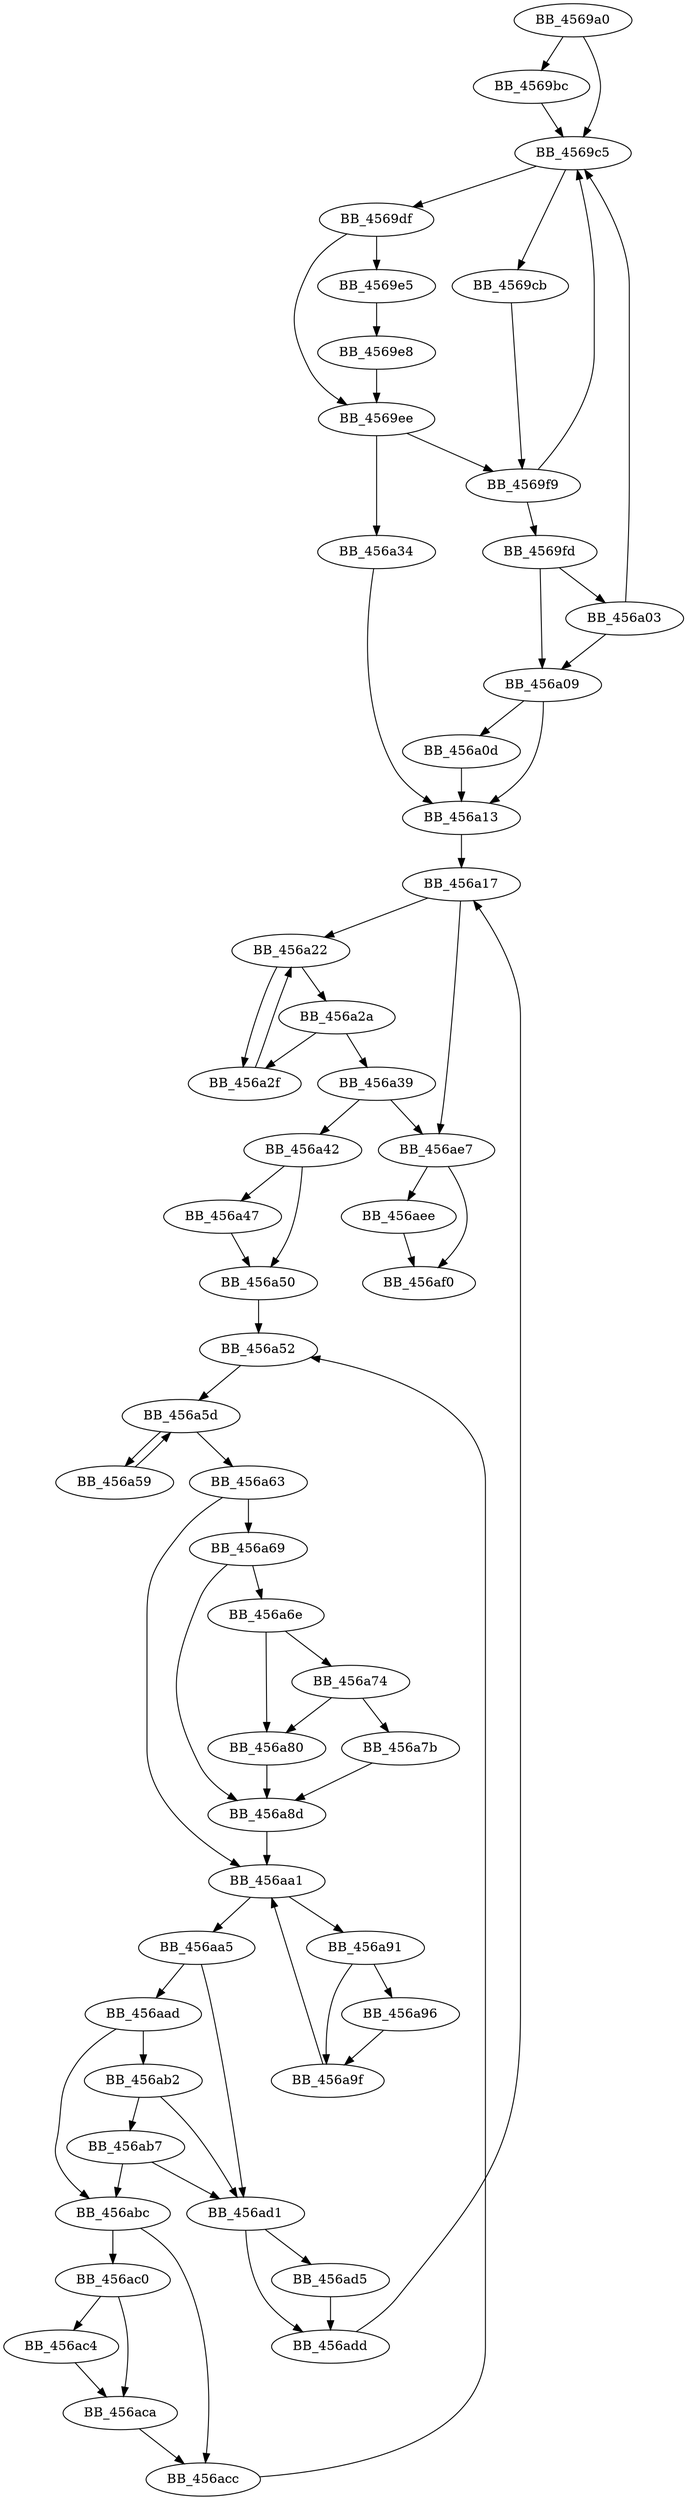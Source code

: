 DiGraph sub_4569A0{
BB_4569a0->BB_4569bc
BB_4569a0->BB_4569c5
BB_4569bc->BB_4569c5
BB_4569c5->BB_4569cb
BB_4569c5->BB_4569df
BB_4569cb->BB_4569f9
BB_4569df->BB_4569e5
BB_4569df->BB_4569ee
BB_4569e5->BB_4569e8
BB_4569e8->BB_4569ee
BB_4569ee->BB_4569f9
BB_4569ee->BB_456a34
BB_4569f9->BB_4569c5
BB_4569f9->BB_4569fd
BB_4569fd->BB_456a03
BB_4569fd->BB_456a09
BB_456a03->BB_4569c5
BB_456a03->BB_456a09
BB_456a09->BB_456a0d
BB_456a09->BB_456a13
BB_456a0d->BB_456a13
BB_456a13->BB_456a17
BB_456a17->BB_456a22
BB_456a17->BB_456ae7
BB_456a22->BB_456a2a
BB_456a22->BB_456a2f
BB_456a2a->BB_456a2f
BB_456a2a->BB_456a39
BB_456a2f->BB_456a22
BB_456a34->BB_456a13
BB_456a39->BB_456a42
BB_456a39->BB_456ae7
BB_456a42->BB_456a47
BB_456a42->BB_456a50
BB_456a47->BB_456a50
BB_456a50->BB_456a52
BB_456a52->BB_456a5d
BB_456a59->BB_456a5d
BB_456a5d->BB_456a59
BB_456a5d->BB_456a63
BB_456a63->BB_456a69
BB_456a63->BB_456aa1
BB_456a69->BB_456a6e
BB_456a69->BB_456a8d
BB_456a6e->BB_456a74
BB_456a6e->BB_456a80
BB_456a74->BB_456a7b
BB_456a74->BB_456a80
BB_456a7b->BB_456a8d
BB_456a80->BB_456a8d
BB_456a8d->BB_456aa1
BB_456a91->BB_456a96
BB_456a91->BB_456a9f
BB_456a96->BB_456a9f
BB_456a9f->BB_456aa1
BB_456aa1->BB_456a91
BB_456aa1->BB_456aa5
BB_456aa5->BB_456aad
BB_456aa5->BB_456ad1
BB_456aad->BB_456ab2
BB_456aad->BB_456abc
BB_456ab2->BB_456ab7
BB_456ab2->BB_456ad1
BB_456ab7->BB_456abc
BB_456ab7->BB_456ad1
BB_456abc->BB_456ac0
BB_456abc->BB_456acc
BB_456ac0->BB_456ac4
BB_456ac0->BB_456aca
BB_456ac4->BB_456aca
BB_456aca->BB_456acc
BB_456acc->BB_456a52
BB_456ad1->BB_456ad5
BB_456ad1->BB_456add
BB_456ad5->BB_456add
BB_456add->BB_456a17
BB_456ae7->BB_456aee
BB_456ae7->BB_456af0
BB_456aee->BB_456af0
}
